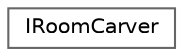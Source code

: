 digraph "Graphical Class Hierarchy"
{
 // LATEX_PDF_SIZE
  bgcolor="transparent";
  edge [fontname=Helvetica,fontsize=10,labelfontname=Helvetica,labelfontsize=10];
  node [fontname=Helvetica,fontsize=10,shape=box,height=0.2,width=0.4];
  rankdir="LR";
  Node0 [id="Node000000",label="IRoomCarver",height=0.2,width=0.4,color="grey40", fillcolor="white", style="filled",URL="$interface_i_room_carver.html",tooltip=" "];
}
